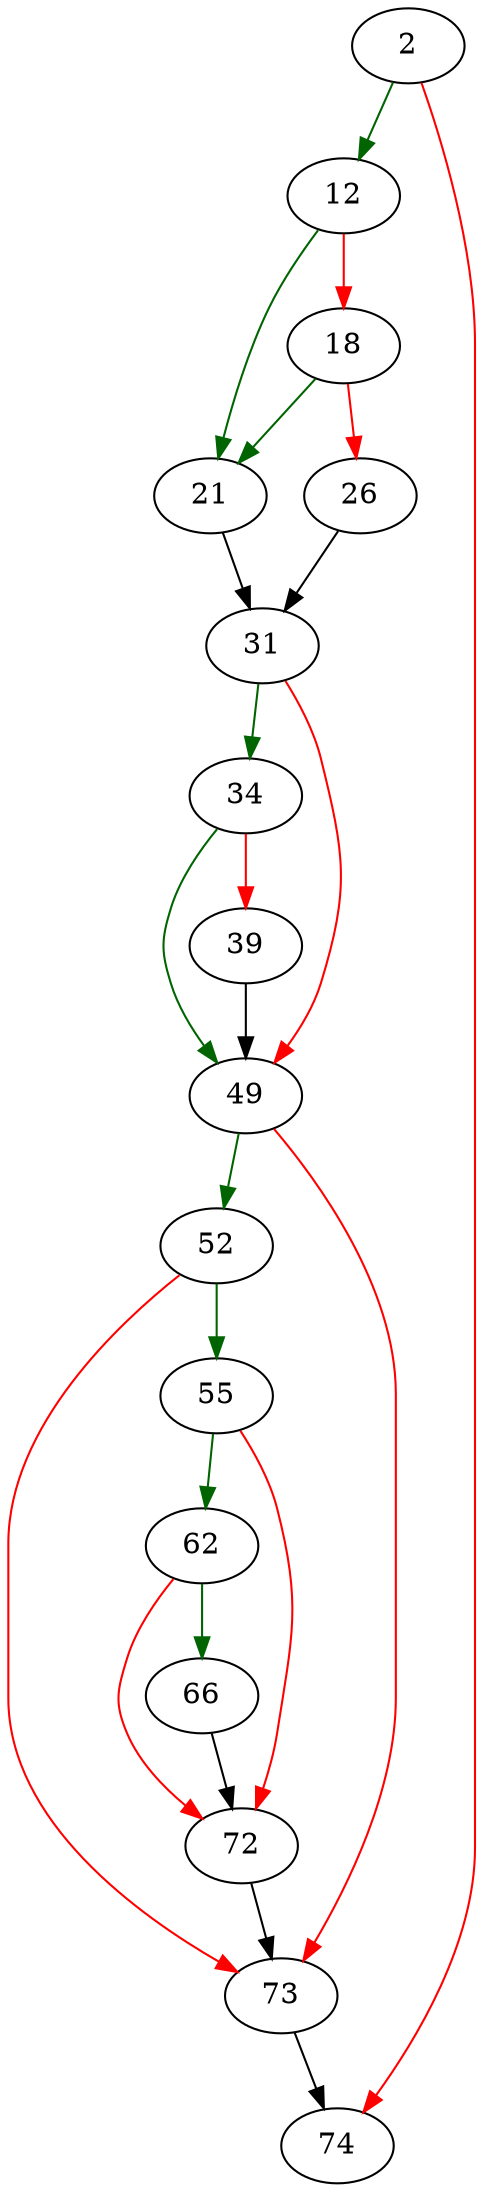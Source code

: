 strict digraph "zeroJournalHdr" {
	// Node definitions.
	2 [entry=true];
	12;
	74;
	21;
	18;
	26;
	31;
	34;
	49;
	39;
	52;
	73;
	55;
	62;
	72;
	66;

	// Edge definitions.
	2 -> 12 [
		color=darkgreen
		cond=true
	];
	2 -> 74 [
		color=red
		cond=false
	];
	12 -> 21 [
		color=darkgreen
		cond=true
	];
	12 -> 18 [
		color=red
		cond=false
	];
	21 -> 31;
	18 -> 21 [
		color=darkgreen
		cond=true
	];
	18 -> 26 [
		color=red
		cond=false
	];
	26 -> 31;
	31 -> 34 [
		color=darkgreen
		cond=true
	];
	31 -> 49 [
		color=red
		cond=false
	];
	34 -> 49 [
		color=darkgreen
		cond=true
	];
	34 -> 39 [
		color=red
		cond=false
	];
	49 -> 52 [
		color=darkgreen
		cond=true
	];
	49 -> 73 [
		color=red
		cond=false
	];
	39 -> 49;
	52 -> 73 [
		color=red
		cond=false
	];
	52 -> 55 [
		color=darkgreen
		cond=true
	];
	73 -> 74;
	55 -> 62 [
		color=darkgreen
		cond=true
	];
	55 -> 72 [
		color=red
		cond=false
	];
	62 -> 72 [
		color=red
		cond=false
	];
	62 -> 66 [
		color=darkgreen
		cond=true
	];
	72 -> 73;
	66 -> 72;
}